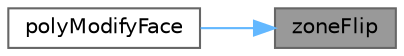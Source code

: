digraph "zoneFlip"
{
 // LATEX_PDF_SIZE
  bgcolor="transparent";
  edge [fontname=Helvetica,fontsize=10,labelfontname=Helvetica,labelfontsize=10];
  node [fontname=Helvetica,fontsize=10,shape=box,height=0.2,width=0.4];
  rankdir="RL";
  Node1 [id="Node000001",label="zoneFlip",height=0.2,width=0.4,color="gray40", fillcolor="grey60", style="filled", fontcolor="black",tooltip=" "];
  Node1 -> Node2 [id="edge1_Node000001_Node000002",dir="back",color="steelblue1",style="solid",tooltip=" "];
  Node2 [id="Node000002",label="polyModifyFace",height=0.2,width=0.4,color="grey40", fillcolor="white", style="filled",URL="$classFoam_1_1polyModifyFace.html#a14e6d898a9a3d3e021abb1cfdaeb0f08",tooltip=" "];
}
